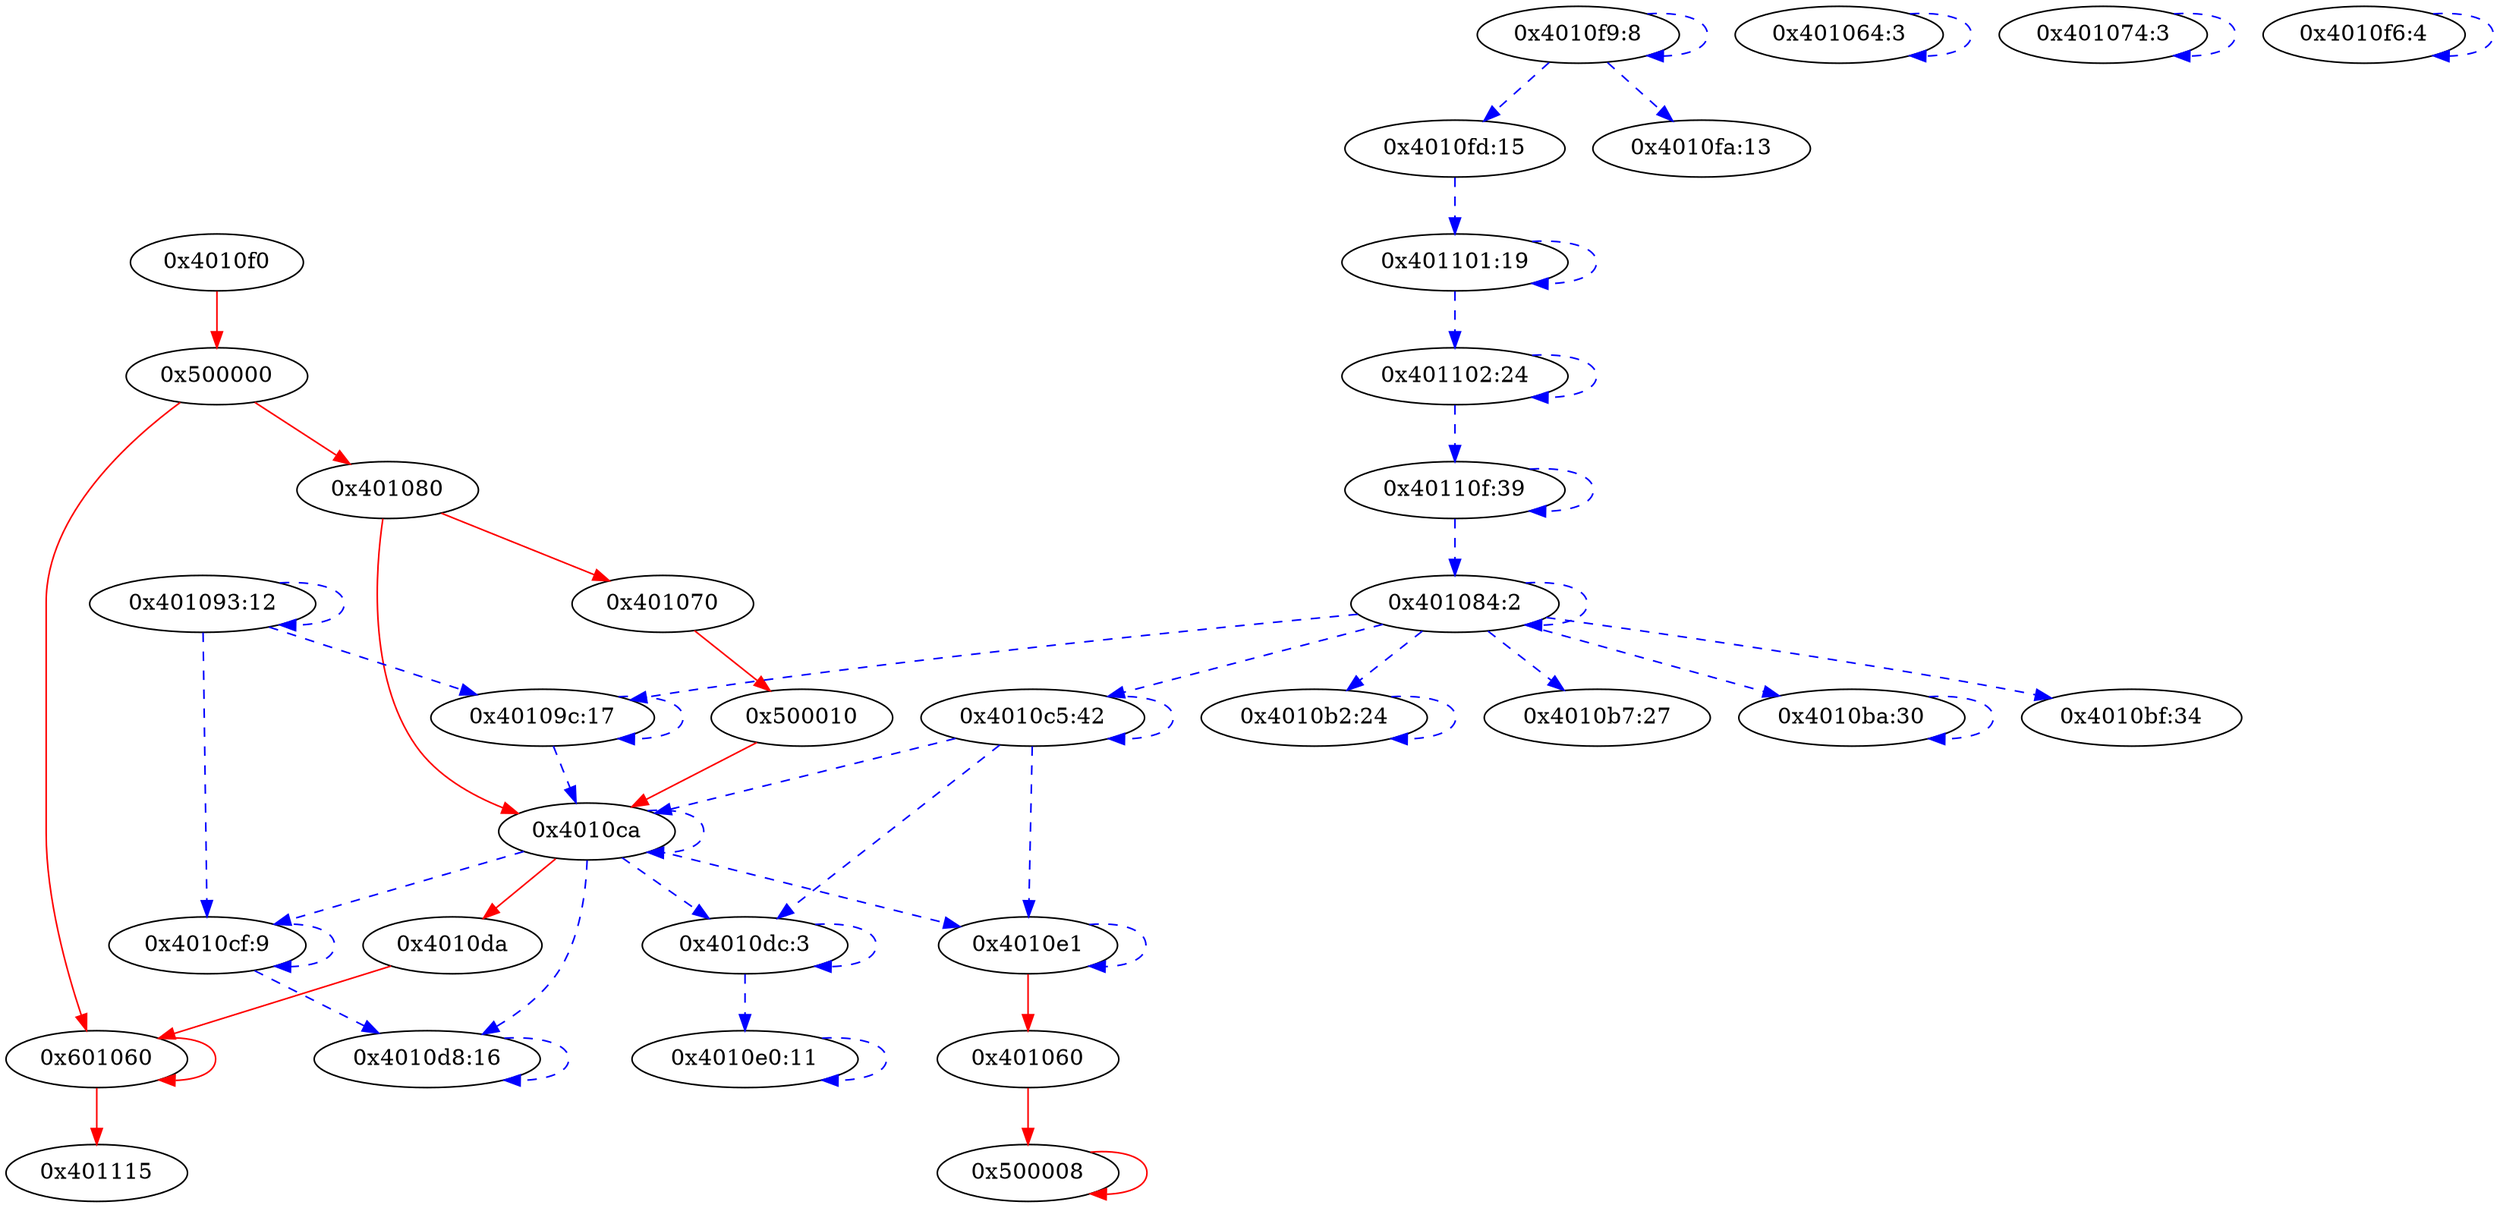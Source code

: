 digraph {
"4010f0" [label="0x4010f0"];
500000 [label="0x500000"];
401080 [label="0x401080"];
401070 [label="0x401070"];
500010 [label="0x500010"];
"4010ca" [label="0x4010ca"];
"4010da" [label="0x4010da"];
"4010e1" [label="0x4010e1"];
601060 [label="0x601060"];
401060 [label="0x401060"];
500008 [label="0x500008"];
401115 [label="0x401115"];
401064 [label="0x401064:3"];
401074 [label="0x401074:3"];
"4010dc" [label="0x4010dc:3"];
"4010cf" [label="0x4010cf:9"];
"4010d8" [label="0x4010d8:16"];
"4010e0" [label="0x4010e0:11"];
401084 [label="0x401084:2"];
"40109c" [label="0x40109c:17"];
"4010b2" [label="0x4010b2:24"];
"4010b7" [label="0x4010b7:27"];
"4010ba" [label="0x4010ba:30"];
"4010bf" [label="0x4010bf:34"];
"4010c5" [label="0x4010c5:42"];
401093 [label="0x401093:12"];
"4010f6" [label="0x4010f6:4"];
"4010f9" [label="0x4010f9:8"];
"4010fa" [label="0x4010fa:13"];
"4010fd" [label="0x4010fd:15"];
401101 [label="0x401101:19"];
401102 [label="0x401102:24"];
"40110f" [label="0x40110f:39"];
"4010f0" -> 500000 [type=control, color=red, style=solid];
500000 -> 401080 [type=control, color=red, style=solid];
500000 -> 601060 [type=control, color=red, style=solid];
401080 -> 401070 [type=control, color=red, style=solid];
401080 -> "4010ca" [type=control, color=red, style=solid];
401070 -> 500010 [type=control, color=red, style=solid];
500010 -> "4010ca" [type=control, color=red, style=solid];
"4010ca" -> "4010da" [type=control, color=red, style=solid];
"4010ca" -> "4010e1" [type=data, color=blue, style=dashed];
"4010ca" -> "4010ca" [type=data, color=blue, style=dashed];
"4010ca" -> "4010dc" [type=data, color=blue, style=dashed];
"4010ca" -> "4010cf" [type=data, color=blue, style=dashed];
"4010ca" -> "4010d8" [type=data, color=blue, style=dashed];
"4010da" -> 601060 [type=control, color=red, style=solid];
"4010e1" -> 401060 [type=control, color=red, style=solid];
"4010e1" -> "4010e1" [type=data, color=blue, style=dashed];
601060 -> 601060 [type=control, color=red, style=solid];
601060 -> 401115 [type=control, color=red, style=solid];
401060 -> 500008 [type=control, color=red, style=solid];
500008 -> 500008 [type=control, color=red, style=solid];
401064 -> 401064 [type=data, color=blue, style=dashed];
401074 -> 401074 [type=data, color=blue, style=dashed];
"4010dc" -> "4010dc" [type=data, color=blue, style=dashed];
"4010dc" -> "4010e0" [type=data, color=blue, style=dashed];
"4010cf" -> "4010cf" [type=data, color=blue, style=dashed];
"4010cf" -> "4010d8" [type=data, color=blue, style=dashed];
"4010d8" -> "4010d8" [type=data, color=blue, style=dashed];
"4010e0" -> "4010e0" [type=data, color=blue, style=dashed];
401084 -> 401084 [type=data, color=blue, style=dashed];
401084 -> "40109c" [type=data, color=blue, style=dashed];
401084 -> "4010b2" [type=data, color=blue, style=dashed];
401084 -> "4010b7" [type=data, color=blue, style=dashed];
401084 -> "4010ba" [type=data, color=blue, style=dashed];
401084 -> "4010bf" [type=data, color=blue, style=dashed];
401084 -> "4010c5" [type=data, color=blue, style=dashed];
"40109c" -> "40109c" [type=data, color=blue, style=dashed];
"40109c" -> "4010ca" [type=data, color=blue, style=dashed];
"4010b2" -> "4010b2" [type=data, color=blue, style=dashed];
"4010ba" -> "4010ba" [type=data, color=blue, style=dashed];
"4010c5" -> "4010c5" [type=data, color=blue, style=dashed];
"4010c5" -> "4010ca" [type=data, color=blue, style=dashed];
"4010c5" -> "4010dc" [type=data, color=blue, style=dashed];
"4010c5" -> "4010e1" [type=data, color=blue, style=dashed];
401093 -> 401093 [type=data, color=blue, style=dashed];
401093 -> "4010cf" [type=data, color=blue, style=dashed];
401093 -> "40109c" [type=data, color=blue, style=dashed];
"4010f6" -> "4010f6" [type=data, color=blue, style=dashed];
"4010f9" -> "4010f9" [type=data, color=blue, style=dashed];
"4010f9" -> "4010fa" [type=data, color=blue, style=dashed];
"4010f9" -> "4010fd" [type=data, color=blue, style=dashed];
"4010fd" -> 401101 [type=data, color=blue, style=dashed];
401101 -> 401101 [type=data, color=blue, style=dashed];
401101 -> 401102 [type=data, color=blue, style=dashed];
401102 -> 401102 [type=data, color=blue, style=dashed];
401102 -> "40110f" [type=data, color=blue, style=dashed];
"40110f" -> "40110f" [type=data, color=blue, style=dashed];
"40110f" -> 401084 [type=data, color=blue, style=dashed];
}
